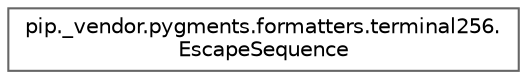 digraph "Graphical Class Hierarchy"
{
 // LATEX_PDF_SIZE
  bgcolor="transparent";
  edge [fontname=Helvetica,fontsize=10,labelfontname=Helvetica,labelfontsize=10];
  node [fontname=Helvetica,fontsize=10,shape=box,height=0.2,width=0.4];
  rankdir="LR";
  Node0 [id="Node000000",label="pip._vendor.pygments.formatters.terminal256.\lEscapeSequence",height=0.2,width=0.4,color="grey40", fillcolor="white", style="filled",URL="$d5/d1a/classpip_1_1__vendor_1_1pygments_1_1formatters_1_1terminal256_1_1EscapeSequence.html",tooltip=" "];
}
